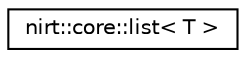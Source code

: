digraph "Graphical Class Hierarchy"
{
 // LATEX_PDF_SIZE
  edge [fontname="Helvetica",fontsize="10",labelfontname="Helvetica",labelfontsize="10"];
  node [fontname="Helvetica",fontsize="10",shape=record];
  rankdir="LR";
  Node0 [label="nirt::core::list\< T \>",height=0.2,width=0.4,color="black", fillcolor="white", style="filled",URL="$classnirt_1_1core_1_1list.html",tooltip="Doubly linked list template."];
}
